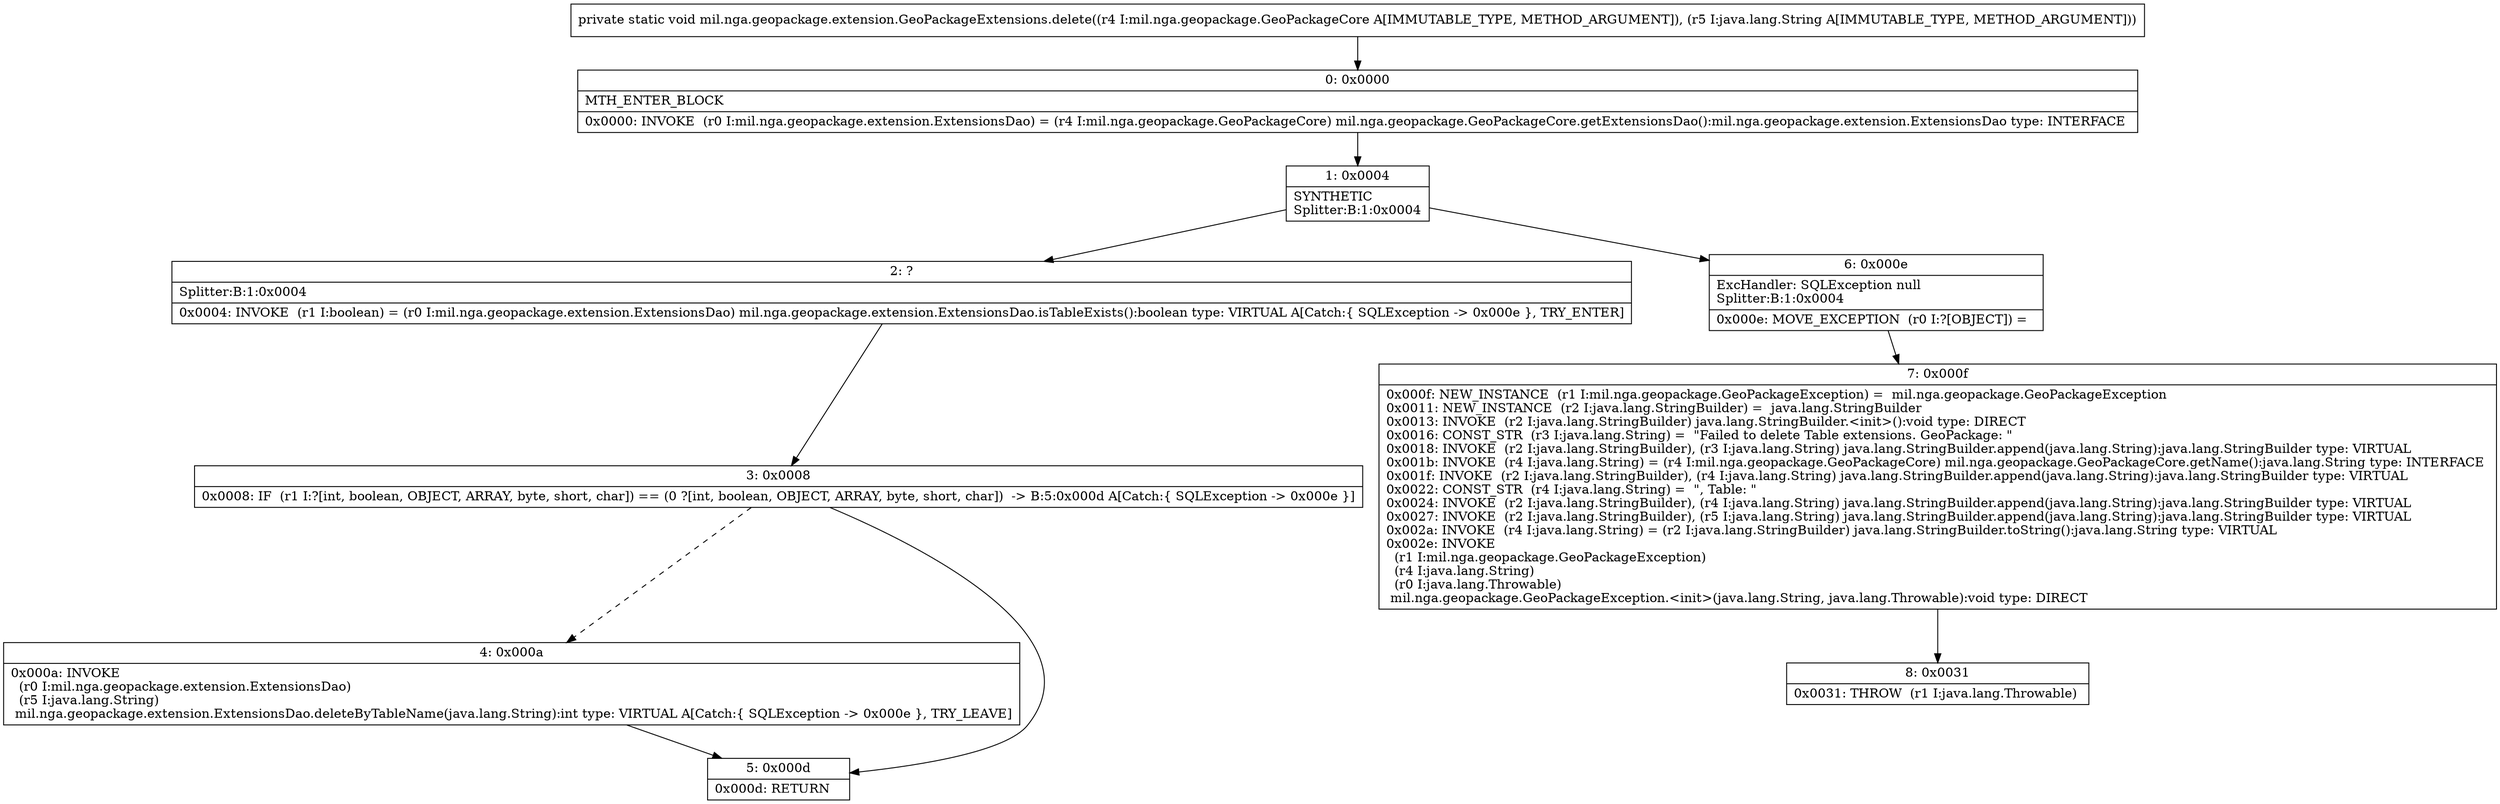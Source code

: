 digraph "CFG formil.nga.geopackage.extension.GeoPackageExtensions.delete(Lmil\/nga\/geopackage\/GeoPackageCore;Ljava\/lang\/String;)V" {
Node_0 [shape=record,label="{0\:\ 0x0000|MTH_ENTER_BLOCK\l|0x0000: INVOKE  (r0 I:mil.nga.geopackage.extension.ExtensionsDao) = (r4 I:mil.nga.geopackage.GeoPackageCore) mil.nga.geopackage.GeoPackageCore.getExtensionsDao():mil.nga.geopackage.extension.ExtensionsDao type: INTERFACE \l}"];
Node_1 [shape=record,label="{1\:\ 0x0004|SYNTHETIC\lSplitter:B:1:0x0004\l}"];
Node_2 [shape=record,label="{2\:\ ?|Splitter:B:1:0x0004\l|0x0004: INVOKE  (r1 I:boolean) = (r0 I:mil.nga.geopackage.extension.ExtensionsDao) mil.nga.geopackage.extension.ExtensionsDao.isTableExists():boolean type: VIRTUAL A[Catch:\{ SQLException \-\> 0x000e \}, TRY_ENTER]\l}"];
Node_3 [shape=record,label="{3\:\ 0x0008|0x0008: IF  (r1 I:?[int, boolean, OBJECT, ARRAY, byte, short, char]) == (0 ?[int, boolean, OBJECT, ARRAY, byte, short, char])  \-\> B:5:0x000d A[Catch:\{ SQLException \-\> 0x000e \}]\l}"];
Node_4 [shape=record,label="{4\:\ 0x000a|0x000a: INVOKE  \l  (r0 I:mil.nga.geopackage.extension.ExtensionsDao)\l  (r5 I:java.lang.String)\l mil.nga.geopackage.extension.ExtensionsDao.deleteByTableName(java.lang.String):int type: VIRTUAL A[Catch:\{ SQLException \-\> 0x000e \}, TRY_LEAVE]\l}"];
Node_5 [shape=record,label="{5\:\ 0x000d|0x000d: RETURN   \l}"];
Node_6 [shape=record,label="{6\:\ 0x000e|ExcHandler: SQLException null\lSplitter:B:1:0x0004\l|0x000e: MOVE_EXCEPTION  (r0 I:?[OBJECT]) =  \l}"];
Node_7 [shape=record,label="{7\:\ 0x000f|0x000f: NEW_INSTANCE  (r1 I:mil.nga.geopackage.GeoPackageException) =  mil.nga.geopackage.GeoPackageException \l0x0011: NEW_INSTANCE  (r2 I:java.lang.StringBuilder) =  java.lang.StringBuilder \l0x0013: INVOKE  (r2 I:java.lang.StringBuilder) java.lang.StringBuilder.\<init\>():void type: DIRECT \l0x0016: CONST_STR  (r3 I:java.lang.String) =  \"Failed to delete Table extensions. GeoPackage: \" \l0x0018: INVOKE  (r2 I:java.lang.StringBuilder), (r3 I:java.lang.String) java.lang.StringBuilder.append(java.lang.String):java.lang.StringBuilder type: VIRTUAL \l0x001b: INVOKE  (r4 I:java.lang.String) = (r4 I:mil.nga.geopackage.GeoPackageCore) mil.nga.geopackage.GeoPackageCore.getName():java.lang.String type: INTERFACE \l0x001f: INVOKE  (r2 I:java.lang.StringBuilder), (r4 I:java.lang.String) java.lang.StringBuilder.append(java.lang.String):java.lang.StringBuilder type: VIRTUAL \l0x0022: CONST_STR  (r4 I:java.lang.String) =  \", Table: \" \l0x0024: INVOKE  (r2 I:java.lang.StringBuilder), (r4 I:java.lang.String) java.lang.StringBuilder.append(java.lang.String):java.lang.StringBuilder type: VIRTUAL \l0x0027: INVOKE  (r2 I:java.lang.StringBuilder), (r5 I:java.lang.String) java.lang.StringBuilder.append(java.lang.String):java.lang.StringBuilder type: VIRTUAL \l0x002a: INVOKE  (r4 I:java.lang.String) = (r2 I:java.lang.StringBuilder) java.lang.StringBuilder.toString():java.lang.String type: VIRTUAL \l0x002e: INVOKE  \l  (r1 I:mil.nga.geopackage.GeoPackageException)\l  (r4 I:java.lang.String)\l  (r0 I:java.lang.Throwable)\l mil.nga.geopackage.GeoPackageException.\<init\>(java.lang.String, java.lang.Throwable):void type: DIRECT \l}"];
Node_8 [shape=record,label="{8\:\ 0x0031|0x0031: THROW  (r1 I:java.lang.Throwable) \l}"];
MethodNode[shape=record,label="{private static void mil.nga.geopackage.extension.GeoPackageExtensions.delete((r4 I:mil.nga.geopackage.GeoPackageCore A[IMMUTABLE_TYPE, METHOD_ARGUMENT]), (r5 I:java.lang.String A[IMMUTABLE_TYPE, METHOD_ARGUMENT])) }"];
MethodNode -> Node_0;
Node_0 -> Node_1;
Node_1 -> Node_2;
Node_1 -> Node_6;
Node_2 -> Node_3;
Node_3 -> Node_4[style=dashed];
Node_3 -> Node_5;
Node_4 -> Node_5;
Node_6 -> Node_7;
Node_7 -> Node_8;
}

